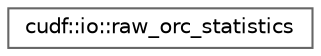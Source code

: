 digraph "类继承关系图"
{
 // LATEX_PDF_SIZE
  bgcolor="transparent";
  edge [fontname=Helvetica,fontsize=10,labelfontname=Helvetica,labelfontsize=10];
  node [fontname=Helvetica,fontsize=10,shape=box,height=0.2,width=0.4];
  rankdir="LR";
  Node0 [id="Node000000",label="cudf::io::raw_orc_statistics",height=0.2,width=0.4,color="grey40", fillcolor="white", style="filled",URL="$structcudf_1_1io_1_1raw__orc__statistics.html",tooltip="Holds column names and buffers containing raw file-level and stripe-level statistics."];
}
